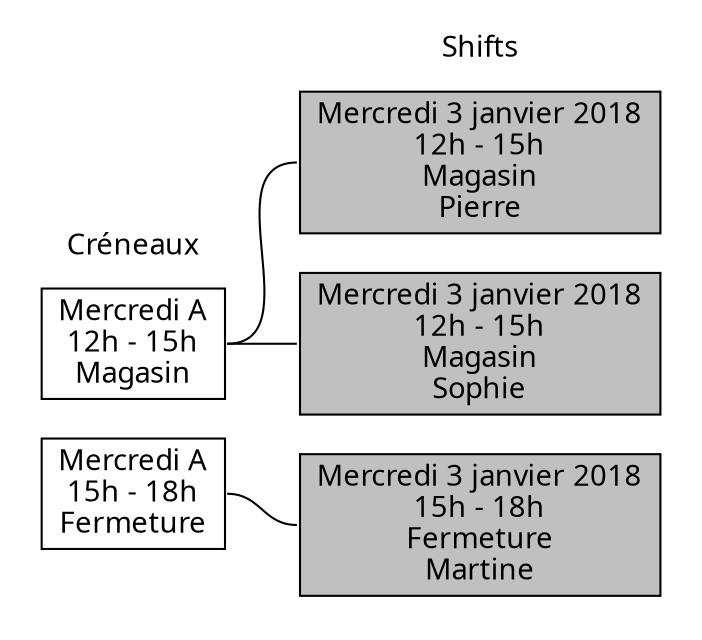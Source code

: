 graph ShiftTemplateExplanation {
    rankdir=LR;
    fontname="Linux Biolinum O";

    node [fontname="Linux Biolinum O"];
    node [shape=record];

    // ShiftTemplates
    subgraph cluster0 {
        label="Créneaux";
        color="white";
        MercrediA12hMagasin [
            label = "Mercredi A\n12h - 15h\nMagasin"
        ];
        MercrediA15hFermeture [
            label = "Mercredi A\n15h - 18h\nFermeture"
        ];
    }

    // Shifts
    subgraph cluster1 {
        label="Shifts";
        color="white";
        node [style="filled"];
        node [fillcolor="gray"];
        ShiftMercrediA12hMagasinPierre [
            label = "Mercredi 3 janvier 2018\n12h - 15h\nMagasin\nPierre"
        ];
        ShiftMercrediA12hMagasinSophie [
            label = "Mercredi 3 janvier 2018\n12h - 15h\nMagasin\nSophie"
        ];
        ShiftMercrediA15hFermetureMartine [
            label = "Mercredi 3 janvier 2018\n15h - 18h\nFermeture\nMartine"
        ];
    }

    { MercrediA12hMagasin; ShiftMercrediA12hMagasinPierre;
    ShiftMercrediA12hMagasinSophie;}

    // Edges
    MercrediA12hMagasin:e -- ShiftMercrediA12hMagasinPierre:w;
    MercrediA12hMagasin:e -- ShiftMercrediA12hMagasinSophie:w;
    MercrediA15hFermeture:e -- ShiftMercrediA15hFermetureMartine:w;
}
